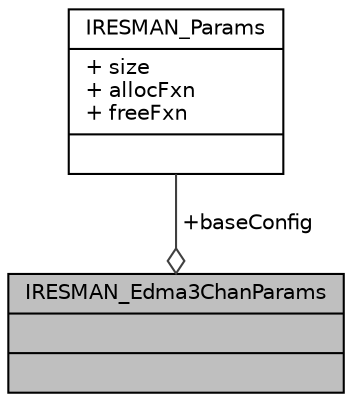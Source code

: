 digraph "IRESMAN_Edma3ChanParams"
{
  edge [fontname="Helvetica",fontsize="10",labelfontname="Helvetica",labelfontsize="10"];
  node [fontname="Helvetica",fontsize="10",shape=record];
  Node1 [label="{IRESMAN_Edma3ChanParams\n||}",height=0.2,width=0.4,color="black", fillcolor="grey75", style="filled", fontcolor="black"];
  Node2 -> Node1 [color="grey25",fontsize="10",style="solid",label=" +baseConfig" ,arrowhead="odiamond",fontname="Helvetica"];
  Node2 [label="{IRESMAN_Params\n|+ size\l+ allocFxn\l+ freeFxn\l|}",height=0.2,width=0.4,color="black", fillcolor="white", style="filled",URL="$struct_i_r_e_s_m_a_n___params.html",tooltip="Configuration Parameters required by the Resource Manager implementation. These can be extended by in..."];
}
